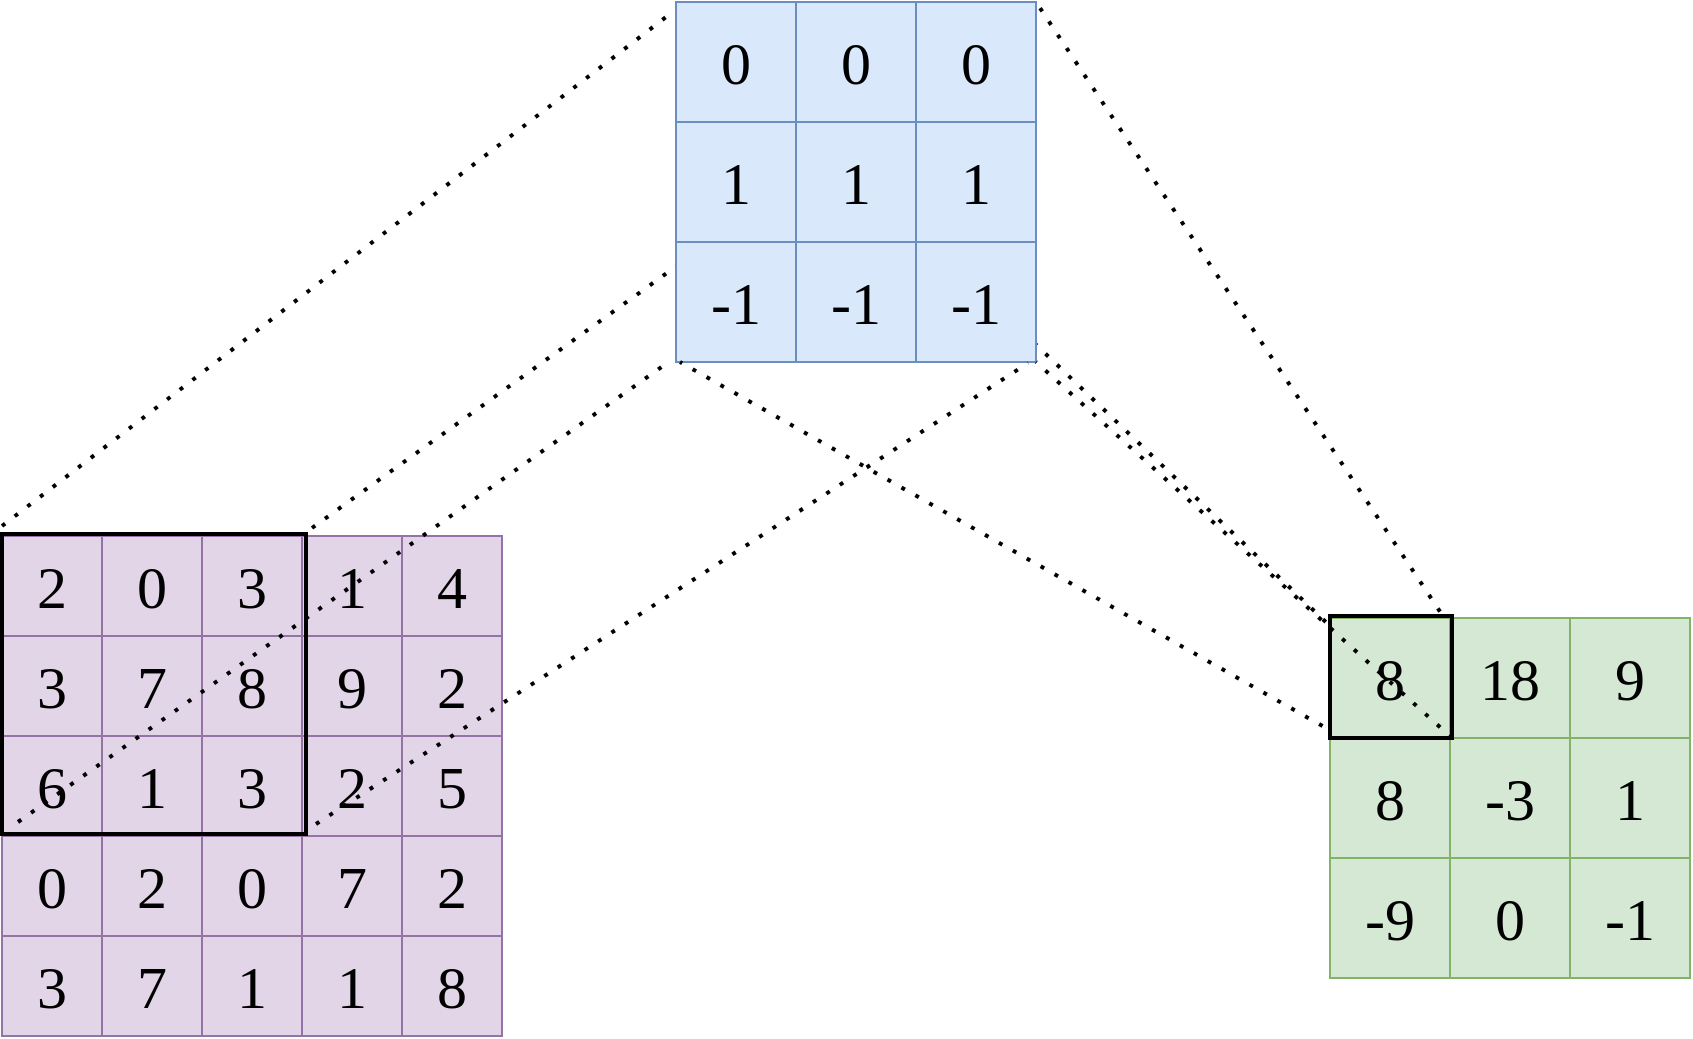 <mxfile version="23.1.5" type="github">
  <diagram name="第 1 页" id="2HOQfuyhVIam7Bouka49">
    <mxGraphModel dx="1143" dy="1552" grid="0" gridSize="10" guides="1" tooltips="1" connect="1" arrows="1" fold="1" page="0" pageScale="1" pageWidth="1169" pageHeight="827" math="0" shadow="0">
      <root>
        <mxCell id="0" />
        <mxCell id="1" parent="0" />
        <mxCell id="dSlqdOf7tPpYg_DSaTrv-101" value="" style="endArrow=none;dashed=1;html=1;dashPattern=1 3;strokeWidth=2;rounded=0;exitX=0.913;exitY=0.956;exitDx=0;exitDy=0;exitPerimeter=0;entryX=0.009;entryY=0.01;entryDx=0;entryDy=0;entryPerimeter=0;" edge="1" parent="1" source="dSlqdOf7tPpYg_DSaTrv-91" target="dSlqdOf7tPpYg_DSaTrv-77">
          <mxGeometry width="50" height="50" relative="1" as="geometry">
            <mxPoint x="757" y="-360" as="sourcePoint" />
            <mxPoint x="706" y="-441" as="targetPoint" />
          </mxGeometry>
        </mxCell>
        <mxCell id="dSlqdOf7tPpYg_DSaTrv-98" value="" style="endArrow=none;dashed=1;html=1;dashPattern=1 3;strokeWidth=2;rounded=0;entryX=0.993;entryY=0.064;entryDx=0;entryDy=0;entryPerimeter=0;" edge="1" parent="1" target="dSlqdOf7tPpYg_DSaTrv-77">
          <mxGeometry width="50" height="50" relative="1" as="geometry">
            <mxPoint x="347" y="-354" as="sourcePoint" />
            <mxPoint x="397" y="-404" as="targetPoint" />
          </mxGeometry>
        </mxCell>
        <mxCell id="dSlqdOf7tPpYg_DSaTrv-76" value="" style="shape=table;startSize=0;container=1;collapsible=0;childLayout=tableLayout;fontSize=16;fillColor=#dae8fc;strokeColor=#6c8ebf;" vertex="1" parent="1">
          <mxGeometry x="529" y="-617" width="180" height="180" as="geometry" />
        </mxCell>
        <mxCell id="dSlqdOf7tPpYg_DSaTrv-77" style="shape=tableRow;horizontal=0;startSize=0;swimlaneHead=0;swimlaneBody=0;strokeColor=inherit;top=0;left=0;bottom=0;right=0;collapsible=0;dropTarget=0;fillColor=none;points=[[0,0.5],[1,0.5]];portConstraint=eastwest;fontSize=16;" vertex="1" parent="dSlqdOf7tPpYg_DSaTrv-76">
          <mxGeometry width="180" height="60" as="geometry" />
        </mxCell>
        <mxCell id="dSlqdOf7tPpYg_DSaTrv-78" value="&lt;font face=&quot;Times New Roman&quot; style=&quot;font-size: 30px;&quot;&gt;0&lt;/font&gt;" style="shape=partialRectangle;html=1;whiteSpace=wrap;connectable=0;strokeColor=inherit;overflow=hidden;fillColor=none;top=0;left=0;bottom=0;right=0;pointerEvents=1;fontSize=16;" vertex="1" parent="dSlqdOf7tPpYg_DSaTrv-77">
          <mxGeometry width="60" height="60" as="geometry">
            <mxRectangle width="60" height="60" as="alternateBounds" />
          </mxGeometry>
        </mxCell>
        <mxCell id="dSlqdOf7tPpYg_DSaTrv-79" value="&lt;font style=&quot;font-size: 30px;&quot; face=&quot;Times New Roman&quot;&gt;0&lt;/font&gt;" style="shape=partialRectangle;html=1;whiteSpace=wrap;connectable=0;strokeColor=inherit;overflow=hidden;fillColor=none;top=0;left=0;bottom=0;right=0;pointerEvents=1;fontSize=16;" vertex="1" parent="dSlqdOf7tPpYg_DSaTrv-77">
          <mxGeometry x="60" width="60" height="60" as="geometry">
            <mxRectangle width="60" height="60" as="alternateBounds" />
          </mxGeometry>
        </mxCell>
        <mxCell id="dSlqdOf7tPpYg_DSaTrv-80" value="&lt;font style=&quot;font-size: 30px;&quot; face=&quot;Times New Roman&quot;&gt;0&lt;/font&gt;" style="shape=partialRectangle;html=1;whiteSpace=wrap;connectable=0;strokeColor=inherit;overflow=hidden;fillColor=none;top=0;left=0;bottom=0;right=0;pointerEvents=1;fontSize=16;" vertex="1" parent="dSlqdOf7tPpYg_DSaTrv-77">
          <mxGeometry x="120" width="60" height="60" as="geometry">
            <mxRectangle width="60" height="60" as="alternateBounds" />
          </mxGeometry>
        </mxCell>
        <mxCell id="dSlqdOf7tPpYg_DSaTrv-81" style="shape=tableRow;horizontal=0;startSize=0;swimlaneHead=0;swimlaneBody=0;strokeColor=inherit;top=0;left=0;bottom=0;right=0;collapsible=0;dropTarget=0;fillColor=none;points=[[0,0.5],[1,0.5]];portConstraint=eastwest;fontSize=16;" vertex="1" parent="dSlqdOf7tPpYg_DSaTrv-76">
          <mxGeometry y="60" width="180" height="60" as="geometry" />
        </mxCell>
        <mxCell id="dSlqdOf7tPpYg_DSaTrv-82" value="&lt;font style=&quot;font-size: 30px;&quot; face=&quot;Times New Roman&quot;&gt;1&lt;/font&gt;" style="shape=partialRectangle;html=1;whiteSpace=wrap;connectable=0;strokeColor=inherit;overflow=hidden;fillColor=none;top=0;left=0;bottom=0;right=0;pointerEvents=1;fontSize=16;" vertex="1" parent="dSlqdOf7tPpYg_DSaTrv-81">
          <mxGeometry width="60" height="60" as="geometry">
            <mxRectangle width="60" height="60" as="alternateBounds" />
          </mxGeometry>
        </mxCell>
        <mxCell id="dSlqdOf7tPpYg_DSaTrv-83" value="&lt;font style=&quot;font-size: 30px;&quot; face=&quot;Times New Roman&quot;&gt;1&lt;/font&gt;" style="shape=partialRectangle;html=1;whiteSpace=wrap;connectable=0;strokeColor=inherit;overflow=hidden;fillColor=none;top=0;left=0;bottom=0;right=0;pointerEvents=1;fontSize=16;" vertex="1" parent="dSlqdOf7tPpYg_DSaTrv-81">
          <mxGeometry x="60" width="60" height="60" as="geometry">
            <mxRectangle width="60" height="60" as="alternateBounds" />
          </mxGeometry>
        </mxCell>
        <mxCell id="dSlqdOf7tPpYg_DSaTrv-84" value="&lt;font style=&quot;font-size: 30px;&quot; face=&quot;Times New Roman&quot;&gt;1&lt;/font&gt;" style="shape=partialRectangle;html=1;whiteSpace=wrap;connectable=0;strokeColor=inherit;overflow=hidden;fillColor=none;top=0;left=0;bottom=0;right=0;pointerEvents=1;fontSize=16;" vertex="1" parent="dSlqdOf7tPpYg_DSaTrv-81">
          <mxGeometry x="120" width="60" height="60" as="geometry">
            <mxRectangle width="60" height="60" as="alternateBounds" />
          </mxGeometry>
        </mxCell>
        <mxCell id="dSlqdOf7tPpYg_DSaTrv-85" value="" style="shape=tableRow;horizontal=0;startSize=0;swimlaneHead=0;swimlaneBody=0;strokeColor=inherit;top=0;left=0;bottom=0;right=0;collapsible=0;dropTarget=0;fillColor=none;points=[[0,0.5],[1,0.5]];portConstraint=eastwest;fontSize=16;" vertex="1" parent="dSlqdOf7tPpYg_DSaTrv-76">
          <mxGeometry y="120" width="180" height="60" as="geometry" />
        </mxCell>
        <mxCell id="dSlqdOf7tPpYg_DSaTrv-86" value="&lt;font style=&quot;font-size: 30px;&quot; face=&quot;Times New Roman&quot;&gt;-1&lt;/font&gt;" style="shape=partialRectangle;html=1;whiteSpace=wrap;connectable=0;strokeColor=inherit;overflow=hidden;fillColor=none;top=0;left=0;bottom=0;right=0;pointerEvents=1;fontSize=16;" vertex="1" parent="dSlqdOf7tPpYg_DSaTrv-85">
          <mxGeometry width="60" height="60" as="geometry">
            <mxRectangle width="60" height="60" as="alternateBounds" />
          </mxGeometry>
        </mxCell>
        <mxCell id="dSlqdOf7tPpYg_DSaTrv-87" value="&lt;font style=&quot;font-size: 30px;&quot; face=&quot;Times New Roman&quot;&gt;-1&lt;/font&gt;" style="shape=partialRectangle;html=1;whiteSpace=wrap;connectable=0;strokeColor=inherit;overflow=hidden;fillColor=none;top=0;left=0;bottom=0;right=0;pointerEvents=1;fontSize=16;" vertex="1" parent="dSlqdOf7tPpYg_DSaTrv-85">
          <mxGeometry x="60" width="60" height="60" as="geometry">
            <mxRectangle width="60" height="60" as="alternateBounds" />
          </mxGeometry>
        </mxCell>
        <mxCell id="dSlqdOf7tPpYg_DSaTrv-88" value="&lt;font style=&quot;font-size: 30px;&quot; face=&quot;Times New Roman&quot;&gt;-1&lt;/font&gt;" style="shape=partialRectangle;html=1;whiteSpace=wrap;connectable=0;strokeColor=inherit;overflow=hidden;fillColor=none;top=0;left=0;bottom=0;right=0;pointerEvents=1;fontSize=16;" vertex="1" parent="dSlqdOf7tPpYg_DSaTrv-85">
          <mxGeometry x="120" width="60" height="60" as="geometry">
            <mxRectangle width="60" height="60" as="alternateBounds" />
          </mxGeometry>
        </mxCell>
        <mxCell id="dSlqdOf7tPpYg_DSaTrv-92" value="" style="group" vertex="1" connectable="0" parent="1">
          <mxGeometry x="856" y="-310" width="180" height="181" as="geometry" />
        </mxCell>
        <mxCell id="dSlqdOf7tPpYg_DSaTrv-45" value="" style="shape=table;startSize=0;container=1;collapsible=0;childLayout=tableLayout;fontSize=16;fillColor=#d5e8d4;strokeColor=#82b366;" vertex="1" parent="dSlqdOf7tPpYg_DSaTrv-92">
          <mxGeometry y="1" width="180" height="180" as="geometry" />
        </mxCell>
        <mxCell id="dSlqdOf7tPpYg_DSaTrv-46" style="shape=tableRow;horizontal=0;startSize=0;swimlaneHead=0;swimlaneBody=0;strokeColor=inherit;top=0;left=0;bottom=0;right=0;collapsible=0;dropTarget=0;fillColor=none;points=[[0,0.5],[1,0.5]];portConstraint=eastwest;fontSize=16;" vertex="1" parent="dSlqdOf7tPpYg_DSaTrv-45">
          <mxGeometry width="180" height="60" as="geometry" />
        </mxCell>
        <mxCell id="dSlqdOf7tPpYg_DSaTrv-47" value="&lt;font face=&quot;Times New Roman&quot; style=&quot;font-size: 30px;&quot;&gt;8&lt;/font&gt;" style="shape=partialRectangle;html=1;whiteSpace=wrap;connectable=0;strokeColor=inherit;overflow=hidden;fillColor=none;top=0;left=0;bottom=0;right=0;pointerEvents=1;fontSize=16;" vertex="1" parent="dSlqdOf7tPpYg_DSaTrv-46">
          <mxGeometry width="60" height="60" as="geometry">
            <mxRectangle width="60" height="60" as="alternateBounds" />
          </mxGeometry>
        </mxCell>
        <mxCell id="dSlqdOf7tPpYg_DSaTrv-48" value="&lt;font style=&quot;font-size: 30px;&quot; face=&quot;Times New Roman&quot;&gt;18&lt;/font&gt;" style="shape=partialRectangle;html=1;whiteSpace=wrap;connectable=0;strokeColor=inherit;overflow=hidden;fillColor=none;top=0;left=0;bottom=0;right=0;pointerEvents=1;fontSize=16;" vertex="1" parent="dSlqdOf7tPpYg_DSaTrv-46">
          <mxGeometry x="60" width="60" height="60" as="geometry">
            <mxRectangle width="60" height="60" as="alternateBounds" />
          </mxGeometry>
        </mxCell>
        <mxCell id="dSlqdOf7tPpYg_DSaTrv-49" value="&lt;font style=&quot;font-size: 30px;&quot; face=&quot;Times New Roman&quot;&gt;9&lt;/font&gt;" style="shape=partialRectangle;html=1;whiteSpace=wrap;connectable=0;strokeColor=inherit;overflow=hidden;fillColor=none;top=0;left=0;bottom=0;right=0;pointerEvents=1;fontSize=16;" vertex="1" parent="dSlqdOf7tPpYg_DSaTrv-46">
          <mxGeometry x="120" width="60" height="60" as="geometry">
            <mxRectangle width="60" height="60" as="alternateBounds" />
          </mxGeometry>
        </mxCell>
        <mxCell id="dSlqdOf7tPpYg_DSaTrv-52" style="shape=tableRow;horizontal=0;startSize=0;swimlaneHead=0;swimlaneBody=0;strokeColor=inherit;top=0;left=0;bottom=0;right=0;collapsible=0;dropTarget=0;fillColor=none;points=[[0,0.5],[1,0.5]];portConstraint=eastwest;fontSize=16;" vertex="1" parent="dSlqdOf7tPpYg_DSaTrv-45">
          <mxGeometry y="60" width="180" height="60" as="geometry" />
        </mxCell>
        <mxCell id="dSlqdOf7tPpYg_DSaTrv-53" value="&lt;font style=&quot;font-size: 30px;&quot; face=&quot;Times New Roman&quot;&gt;8&lt;/font&gt;" style="shape=partialRectangle;html=1;whiteSpace=wrap;connectable=0;strokeColor=inherit;overflow=hidden;fillColor=none;top=0;left=0;bottom=0;right=0;pointerEvents=1;fontSize=16;" vertex="1" parent="dSlqdOf7tPpYg_DSaTrv-52">
          <mxGeometry width="60" height="60" as="geometry">
            <mxRectangle width="60" height="60" as="alternateBounds" />
          </mxGeometry>
        </mxCell>
        <mxCell id="dSlqdOf7tPpYg_DSaTrv-54" value="&lt;font style=&quot;font-size: 30px;&quot; face=&quot;Times New Roman&quot;&gt;-3&lt;/font&gt;" style="shape=partialRectangle;html=1;whiteSpace=wrap;connectable=0;strokeColor=inherit;overflow=hidden;fillColor=none;top=0;left=0;bottom=0;right=0;pointerEvents=1;fontSize=16;" vertex="1" parent="dSlqdOf7tPpYg_DSaTrv-52">
          <mxGeometry x="60" width="60" height="60" as="geometry">
            <mxRectangle width="60" height="60" as="alternateBounds" />
          </mxGeometry>
        </mxCell>
        <mxCell id="dSlqdOf7tPpYg_DSaTrv-55" value="&lt;font style=&quot;font-size: 30px;&quot; face=&quot;Times New Roman&quot;&gt;1&lt;/font&gt;" style="shape=partialRectangle;html=1;whiteSpace=wrap;connectable=0;strokeColor=inherit;overflow=hidden;fillColor=none;top=0;left=0;bottom=0;right=0;pointerEvents=1;fontSize=16;" vertex="1" parent="dSlqdOf7tPpYg_DSaTrv-52">
          <mxGeometry x="120" width="60" height="60" as="geometry">
            <mxRectangle width="60" height="60" as="alternateBounds" />
          </mxGeometry>
        </mxCell>
        <mxCell id="dSlqdOf7tPpYg_DSaTrv-58" value="" style="shape=tableRow;horizontal=0;startSize=0;swimlaneHead=0;swimlaneBody=0;strokeColor=inherit;top=0;left=0;bottom=0;right=0;collapsible=0;dropTarget=0;fillColor=none;points=[[0,0.5],[1,0.5]];portConstraint=eastwest;fontSize=16;" vertex="1" parent="dSlqdOf7tPpYg_DSaTrv-45">
          <mxGeometry y="120" width="180" height="60" as="geometry" />
        </mxCell>
        <mxCell id="dSlqdOf7tPpYg_DSaTrv-59" value="&lt;font face=&quot;Times New Roman&quot; style=&quot;font-size: 30px;&quot;&gt;-9&lt;/font&gt;" style="shape=partialRectangle;html=1;whiteSpace=wrap;connectable=0;strokeColor=inherit;overflow=hidden;fillColor=none;top=0;left=0;bottom=0;right=0;pointerEvents=1;fontSize=16;" vertex="1" parent="dSlqdOf7tPpYg_DSaTrv-58">
          <mxGeometry width="60" height="60" as="geometry">
            <mxRectangle width="60" height="60" as="alternateBounds" />
          </mxGeometry>
        </mxCell>
        <mxCell id="dSlqdOf7tPpYg_DSaTrv-60" value="&lt;font style=&quot;font-size: 30px;&quot; face=&quot;Times New Roman&quot;&gt;0&lt;/font&gt;" style="shape=partialRectangle;html=1;whiteSpace=wrap;connectable=0;strokeColor=inherit;overflow=hidden;fillColor=none;top=0;left=0;bottom=0;right=0;pointerEvents=1;fontSize=16;" vertex="1" parent="dSlqdOf7tPpYg_DSaTrv-58">
          <mxGeometry x="60" width="60" height="60" as="geometry">
            <mxRectangle width="60" height="60" as="alternateBounds" />
          </mxGeometry>
        </mxCell>
        <mxCell id="dSlqdOf7tPpYg_DSaTrv-61" value="&lt;font style=&quot;font-size: 30px;&quot; face=&quot;Times New Roman&quot;&gt;-1&lt;/font&gt;" style="shape=partialRectangle;html=1;whiteSpace=wrap;connectable=0;strokeColor=inherit;overflow=hidden;fillColor=none;top=0;left=0;bottom=0;right=0;pointerEvents=1;fontSize=16;" vertex="1" parent="dSlqdOf7tPpYg_DSaTrv-58">
          <mxGeometry x="120" width="60" height="60" as="geometry">
            <mxRectangle width="60" height="60" as="alternateBounds" />
          </mxGeometry>
        </mxCell>
        <mxCell id="dSlqdOf7tPpYg_DSaTrv-91" value="" style="rounded=0;whiteSpace=wrap;html=1;fillColor=none;strokeWidth=2;" vertex="1" parent="dSlqdOf7tPpYg_DSaTrv-92">
          <mxGeometry width="61" height="61" as="geometry" />
        </mxCell>
        <mxCell id="dSlqdOf7tPpYg_DSaTrv-93" value="" style="group" vertex="1" connectable="0" parent="1">
          <mxGeometry x="192" y="-351" width="250" height="251" as="geometry" />
        </mxCell>
        <mxCell id="dSlqdOf7tPpYg_DSaTrv-7" value="" style="shape=table;startSize=0;container=1;collapsible=0;childLayout=tableLayout;fontSize=16;fillColor=#e1d5e7;strokeColor=#9673a6;" vertex="1" parent="dSlqdOf7tPpYg_DSaTrv-93">
          <mxGeometry y="1" width="250" height="250" as="geometry" />
        </mxCell>
        <mxCell id="dSlqdOf7tPpYg_DSaTrv-27" style="shape=tableRow;horizontal=0;startSize=0;swimlaneHead=0;swimlaneBody=0;strokeColor=inherit;top=0;left=0;bottom=0;right=0;collapsible=0;dropTarget=0;fillColor=none;points=[[0,0.5],[1,0.5]];portConstraint=eastwest;fontSize=16;" vertex="1" parent="dSlqdOf7tPpYg_DSaTrv-7">
          <mxGeometry width="250" height="50" as="geometry" />
        </mxCell>
        <mxCell id="dSlqdOf7tPpYg_DSaTrv-28" value="&lt;font face=&quot;Times New Roman&quot; style=&quot;font-size: 30px;&quot;&gt;2&lt;/font&gt;" style="shape=partialRectangle;html=1;whiteSpace=wrap;connectable=0;strokeColor=inherit;overflow=hidden;fillColor=none;top=0;left=0;bottom=0;right=0;pointerEvents=1;fontSize=16;" vertex="1" parent="dSlqdOf7tPpYg_DSaTrv-27">
          <mxGeometry width="50" height="50" as="geometry">
            <mxRectangle width="50" height="50" as="alternateBounds" />
          </mxGeometry>
        </mxCell>
        <mxCell id="dSlqdOf7tPpYg_DSaTrv-29" value="&lt;font style=&quot;font-size: 30px;&quot; face=&quot;Times New Roman&quot;&gt;0&lt;/font&gt;" style="shape=partialRectangle;html=1;whiteSpace=wrap;connectable=0;strokeColor=inherit;overflow=hidden;fillColor=none;top=0;left=0;bottom=0;right=0;pointerEvents=1;fontSize=16;" vertex="1" parent="dSlqdOf7tPpYg_DSaTrv-27">
          <mxGeometry x="50" width="50" height="50" as="geometry">
            <mxRectangle width="50" height="50" as="alternateBounds" />
          </mxGeometry>
        </mxCell>
        <mxCell id="dSlqdOf7tPpYg_DSaTrv-30" value="&lt;font style=&quot;font-size: 30px;&quot; face=&quot;Times New Roman&quot;&gt;3&lt;/font&gt;" style="shape=partialRectangle;html=1;whiteSpace=wrap;connectable=0;strokeColor=inherit;overflow=hidden;fillColor=none;top=0;left=0;bottom=0;right=0;pointerEvents=1;fontSize=16;" vertex="1" parent="dSlqdOf7tPpYg_DSaTrv-27">
          <mxGeometry x="100" width="50" height="50" as="geometry">
            <mxRectangle width="50" height="50" as="alternateBounds" />
          </mxGeometry>
        </mxCell>
        <mxCell id="dSlqdOf7tPpYg_DSaTrv-35" value="&lt;font style=&quot;font-size: 30px;&quot; face=&quot;Times New Roman&quot;&gt;1&lt;/font&gt;" style="shape=partialRectangle;html=1;whiteSpace=wrap;connectable=0;strokeColor=inherit;overflow=hidden;fillColor=none;top=0;left=0;bottom=0;right=0;pointerEvents=1;fontSize=16;" vertex="1" parent="dSlqdOf7tPpYg_DSaTrv-27">
          <mxGeometry x="150" width="50" height="50" as="geometry">
            <mxRectangle width="50" height="50" as="alternateBounds" />
          </mxGeometry>
        </mxCell>
        <mxCell id="dSlqdOf7tPpYg_DSaTrv-40" value="&lt;font style=&quot;font-size: 30px;&quot; face=&quot;Times New Roman&quot;&gt;4&lt;/font&gt;" style="shape=partialRectangle;html=1;whiteSpace=wrap;connectable=0;strokeColor=inherit;overflow=hidden;fillColor=none;top=0;left=0;bottom=0;right=0;pointerEvents=1;fontSize=16;" vertex="1" parent="dSlqdOf7tPpYg_DSaTrv-27">
          <mxGeometry x="200" width="50" height="50" as="geometry">
            <mxRectangle width="50" height="50" as="alternateBounds" />
          </mxGeometry>
        </mxCell>
        <mxCell id="dSlqdOf7tPpYg_DSaTrv-23" style="shape=tableRow;horizontal=0;startSize=0;swimlaneHead=0;swimlaneBody=0;strokeColor=inherit;top=0;left=0;bottom=0;right=0;collapsible=0;dropTarget=0;fillColor=none;points=[[0,0.5],[1,0.5]];portConstraint=eastwest;fontSize=16;" vertex="1" parent="dSlqdOf7tPpYg_DSaTrv-7">
          <mxGeometry y="50" width="250" height="50" as="geometry" />
        </mxCell>
        <mxCell id="dSlqdOf7tPpYg_DSaTrv-24" value="&lt;font style=&quot;font-size: 30px;&quot; face=&quot;Times New Roman&quot;&gt;3&lt;/font&gt;" style="shape=partialRectangle;html=1;whiteSpace=wrap;connectable=0;strokeColor=inherit;overflow=hidden;fillColor=none;top=0;left=0;bottom=0;right=0;pointerEvents=1;fontSize=16;" vertex="1" parent="dSlqdOf7tPpYg_DSaTrv-23">
          <mxGeometry width="50" height="50" as="geometry">
            <mxRectangle width="50" height="50" as="alternateBounds" />
          </mxGeometry>
        </mxCell>
        <mxCell id="dSlqdOf7tPpYg_DSaTrv-25" value="&lt;font style=&quot;font-size: 30px;&quot; face=&quot;Times New Roman&quot;&gt;7&lt;/font&gt;" style="shape=partialRectangle;html=1;whiteSpace=wrap;connectable=0;strokeColor=inherit;overflow=hidden;fillColor=none;top=0;left=0;bottom=0;right=0;pointerEvents=1;fontSize=16;" vertex="1" parent="dSlqdOf7tPpYg_DSaTrv-23">
          <mxGeometry x="50" width="50" height="50" as="geometry">
            <mxRectangle width="50" height="50" as="alternateBounds" />
          </mxGeometry>
        </mxCell>
        <mxCell id="dSlqdOf7tPpYg_DSaTrv-26" value="&lt;font style=&quot;font-size: 30px;&quot; face=&quot;Times New Roman&quot;&gt;8&lt;/font&gt;" style="shape=partialRectangle;html=1;whiteSpace=wrap;connectable=0;strokeColor=inherit;overflow=hidden;fillColor=none;top=0;left=0;bottom=0;right=0;pointerEvents=1;fontSize=16;" vertex="1" parent="dSlqdOf7tPpYg_DSaTrv-23">
          <mxGeometry x="100" width="50" height="50" as="geometry">
            <mxRectangle width="50" height="50" as="alternateBounds" />
          </mxGeometry>
        </mxCell>
        <mxCell id="dSlqdOf7tPpYg_DSaTrv-36" value="&lt;font style=&quot;font-size: 30px;&quot; face=&quot;Times New Roman&quot;&gt;9&lt;/font&gt;" style="shape=partialRectangle;html=1;whiteSpace=wrap;connectable=0;strokeColor=inherit;overflow=hidden;fillColor=none;top=0;left=0;bottom=0;right=0;pointerEvents=1;fontSize=16;" vertex="1" parent="dSlqdOf7tPpYg_DSaTrv-23">
          <mxGeometry x="150" width="50" height="50" as="geometry">
            <mxRectangle width="50" height="50" as="alternateBounds" />
          </mxGeometry>
        </mxCell>
        <mxCell id="dSlqdOf7tPpYg_DSaTrv-41" value="&lt;font style=&quot;font-size: 30px;&quot; face=&quot;Times New Roman&quot;&gt;2&lt;/font&gt;" style="shape=partialRectangle;html=1;whiteSpace=wrap;connectable=0;strokeColor=inherit;overflow=hidden;fillColor=none;top=0;left=0;bottom=0;right=0;pointerEvents=1;fontSize=16;" vertex="1" parent="dSlqdOf7tPpYg_DSaTrv-23">
          <mxGeometry x="200" width="50" height="50" as="geometry">
            <mxRectangle width="50" height="50" as="alternateBounds" />
          </mxGeometry>
        </mxCell>
        <mxCell id="dSlqdOf7tPpYg_DSaTrv-8" value="" style="shape=tableRow;horizontal=0;startSize=0;swimlaneHead=0;swimlaneBody=0;strokeColor=inherit;top=0;left=0;bottom=0;right=0;collapsible=0;dropTarget=0;fillColor=none;points=[[0,0.5],[1,0.5]];portConstraint=eastwest;fontSize=16;" vertex="1" parent="dSlqdOf7tPpYg_DSaTrv-7">
          <mxGeometry y="100" width="250" height="50" as="geometry" />
        </mxCell>
        <mxCell id="dSlqdOf7tPpYg_DSaTrv-20" value="&lt;font style=&quot;font-size: 30px;&quot; face=&quot;Times New Roman&quot;&gt;6&lt;/font&gt;" style="shape=partialRectangle;html=1;whiteSpace=wrap;connectable=0;strokeColor=inherit;overflow=hidden;fillColor=none;top=0;left=0;bottom=0;right=0;pointerEvents=1;fontSize=16;" vertex="1" parent="dSlqdOf7tPpYg_DSaTrv-8">
          <mxGeometry width="50" height="50" as="geometry">
            <mxRectangle width="50" height="50" as="alternateBounds" />
          </mxGeometry>
        </mxCell>
        <mxCell id="dSlqdOf7tPpYg_DSaTrv-9" value="&lt;font face=&quot;Times New Roman&quot; style=&quot;font-size: 30px;&quot;&gt;1&lt;/font&gt;" style="shape=partialRectangle;html=1;whiteSpace=wrap;connectable=0;strokeColor=inherit;overflow=hidden;fillColor=none;top=0;left=0;bottom=0;right=0;pointerEvents=1;fontSize=16;" vertex="1" parent="dSlqdOf7tPpYg_DSaTrv-8">
          <mxGeometry x="50" width="50" height="50" as="geometry">
            <mxRectangle width="50" height="50" as="alternateBounds" />
          </mxGeometry>
        </mxCell>
        <mxCell id="dSlqdOf7tPpYg_DSaTrv-10" value="&lt;font style=&quot;font-size: 30px;&quot; face=&quot;Times New Roman&quot;&gt;3&lt;/font&gt;" style="shape=partialRectangle;html=1;whiteSpace=wrap;connectable=0;strokeColor=inherit;overflow=hidden;fillColor=none;top=0;left=0;bottom=0;right=0;pointerEvents=1;fontSize=16;" vertex="1" parent="dSlqdOf7tPpYg_DSaTrv-8">
          <mxGeometry x="100" width="50" height="50" as="geometry">
            <mxRectangle width="50" height="50" as="alternateBounds" />
          </mxGeometry>
        </mxCell>
        <mxCell id="dSlqdOf7tPpYg_DSaTrv-37" value="&lt;font style=&quot;font-size: 30px;&quot; face=&quot;Times New Roman&quot;&gt;2&lt;/font&gt;" style="shape=partialRectangle;html=1;whiteSpace=wrap;connectable=0;strokeColor=inherit;overflow=hidden;fillColor=none;top=0;left=0;bottom=0;right=0;pointerEvents=1;fontSize=16;" vertex="1" parent="dSlqdOf7tPpYg_DSaTrv-8">
          <mxGeometry x="150" width="50" height="50" as="geometry">
            <mxRectangle width="50" height="50" as="alternateBounds" />
          </mxGeometry>
        </mxCell>
        <mxCell id="dSlqdOf7tPpYg_DSaTrv-42" value="&lt;font style=&quot;font-size: 30px;&quot; face=&quot;Times New Roman&quot;&gt;5&lt;/font&gt;" style="shape=partialRectangle;html=1;whiteSpace=wrap;connectable=0;strokeColor=inherit;overflow=hidden;fillColor=none;top=0;left=0;bottom=0;right=0;pointerEvents=1;fontSize=16;" vertex="1" parent="dSlqdOf7tPpYg_DSaTrv-8">
          <mxGeometry x="200" width="50" height="50" as="geometry">
            <mxRectangle width="50" height="50" as="alternateBounds" />
          </mxGeometry>
        </mxCell>
        <mxCell id="dSlqdOf7tPpYg_DSaTrv-12" value="" style="shape=tableRow;horizontal=0;startSize=0;swimlaneHead=0;swimlaneBody=0;strokeColor=inherit;top=0;left=0;bottom=0;right=0;collapsible=0;dropTarget=0;fillColor=none;points=[[0,0.5],[1,0.5]];portConstraint=eastwest;fontSize=16;" vertex="1" parent="dSlqdOf7tPpYg_DSaTrv-7">
          <mxGeometry y="150" width="250" height="50" as="geometry" />
        </mxCell>
        <mxCell id="dSlqdOf7tPpYg_DSaTrv-21" value="&lt;font style=&quot;font-size: 30px;&quot; face=&quot;Times New Roman&quot;&gt;0&lt;/font&gt;" style="shape=partialRectangle;html=1;whiteSpace=wrap;connectable=0;strokeColor=inherit;overflow=hidden;fillColor=none;top=0;left=0;bottom=0;right=0;pointerEvents=1;fontSize=16;" vertex="1" parent="dSlqdOf7tPpYg_DSaTrv-12">
          <mxGeometry width="50" height="50" as="geometry">
            <mxRectangle width="50" height="50" as="alternateBounds" />
          </mxGeometry>
        </mxCell>
        <mxCell id="dSlqdOf7tPpYg_DSaTrv-13" value="&lt;font style=&quot;font-size: 30px;&quot; face=&quot;Times New Roman&quot;&gt;2&lt;/font&gt;" style="shape=partialRectangle;html=1;whiteSpace=wrap;connectable=0;strokeColor=inherit;overflow=hidden;fillColor=none;top=0;left=0;bottom=0;right=0;pointerEvents=1;fontSize=16;" vertex="1" parent="dSlqdOf7tPpYg_DSaTrv-12">
          <mxGeometry x="50" width="50" height="50" as="geometry">
            <mxRectangle width="50" height="50" as="alternateBounds" />
          </mxGeometry>
        </mxCell>
        <mxCell id="dSlqdOf7tPpYg_DSaTrv-14" value="&lt;font style=&quot;font-size: 30px;&quot; face=&quot;Times New Roman&quot;&gt;0&lt;/font&gt;" style="shape=partialRectangle;html=1;whiteSpace=wrap;connectable=0;strokeColor=inherit;overflow=hidden;fillColor=none;top=0;left=0;bottom=0;right=0;pointerEvents=1;fontSize=16;" vertex="1" parent="dSlqdOf7tPpYg_DSaTrv-12">
          <mxGeometry x="100" width="50" height="50" as="geometry">
            <mxRectangle width="50" height="50" as="alternateBounds" />
          </mxGeometry>
        </mxCell>
        <mxCell id="dSlqdOf7tPpYg_DSaTrv-38" value="&lt;font style=&quot;font-size: 30px;&quot; face=&quot;Times New Roman&quot;&gt;7&lt;/font&gt;" style="shape=partialRectangle;html=1;whiteSpace=wrap;connectable=0;strokeColor=inherit;overflow=hidden;fillColor=none;top=0;left=0;bottom=0;right=0;pointerEvents=1;fontSize=16;" vertex="1" parent="dSlqdOf7tPpYg_DSaTrv-12">
          <mxGeometry x="150" width="50" height="50" as="geometry">
            <mxRectangle width="50" height="50" as="alternateBounds" />
          </mxGeometry>
        </mxCell>
        <mxCell id="dSlqdOf7tPpYg_DSaTrv-43" value="&lt;font style=&quot;font-size: 30px;&quot; face=&quot;Times New Roman&quot;&gt;2&lt;/font&gt;" style="shape=partialRectangle;html=1;whiteSpace=wrap;connectable=0;strokeColor=inherit;overflow=hidden;fillColor=none;top=0;left=0;bottom=0;right=0;pointerEvents=1;fontSize=16;" vertex="1" parent="dSlqdOf7tPpYg_DSaTrv-12">
          <mxGeometry x="200" width="50" height="50" as="geometry">
            <mxRectangle width="50" height="50" as="alternateBounds" />
          </mxGeometry>
        </mxCell>
        <mxCell id="dSlqdOf7tPpYg_DSaTrv-16" value="" style="shape=tableRow;horizontal=0;startSize=0;swimlaneHead=0;swimlaneBody=0;strokeColor=inherit;top=0;left=0;bottom=0;right=0;collapsible=0;dropTarget=0;fillColor=none;points=[[0,0.5],[1,0.5]];portConstraint=eastwest;fontSize=16;" vertex="1" parent="dSlqdOf7tPpYg_DSaTrv-7">
          <mxGeometry y="200" width="250" height="50" as="geometry" />
        </mxCell>
        <mxCell id="dSlqdOf7tPpYg_DSaTrv-22" value="&lt;font style=&quot;font-size: 30px;&quot; face=&quot;Times New Roman&quot;&gt;3&lt;/font&gt;" style="shape=partialRectangle;html=1;whiteSpace=wrap;connectable=0;strokeColor=inherit;overflow=hidden;fillColor=none;top=0;left=0;bottom=0;right=0;pointerEvents=1;fontSize=16;" vertex="1" parent="dSlqdOf7tPpYg_DSaTrv-16">
          <mxGeometry width="50" height="50" as="geometry">
            <mxRectangle width="50" height="50" as="alternateBounds" />
          </mxGeometry>
        </mxCell>
        <mxCell id="dSlqdOf7tPpYg_DSaTrv-17" value="&lt;font style=&quot;font-size: 30px;&quot; face=&quot;Times New Roman&quot;&gt;7&lt;/font&gt;" style="shape=partialRectangle;html=1;whiteSpace=wrap;connectable=0;strokeColor=inherit;overflow=hidden;fillColor=none;top=0;left=0;bottom=0;right=0;pointerEvents=1;fontSize=16;" vertex="1" parent="dSlqdOf7tPpYg_DSaTrv-16">
          <mxGeometry x="50" width="50" height="50" as="geometry">
            <mxRectangle width="50" height="50" as="alternateBounds" />
          </mxGeometry>
        </mxCell>
        <mxCell id="dSlqdOf7tPpYg_DSaTrv-18" value="&lt;font style=&quot;font-size: 30px;&quot; face=&quot;Times New Roman&quot;&gt;1&lt;/font&gt;" style="shape=partialRectangle;html=1;whiteSpace=wrap;connectable=0;strokeColor=inherit;overflow=hidden;fillColor=none;top=0;left=0;bottom=0;right=0;pointerEvents=1;fontSize=16;" vertex="1" parent="dSlqdOf7tPpYg_DSaTrv-16">
          <mxGeometry x="100" width="50" height="50" as="geometry">
            <mxRectangle width="50" height="50" as="alternateBounds" />
          </mxGeometry>
        </mxCell>
        <mxCell id="dSlqdOf7tPpYg_DSaTrv-39" value="&lt;font style=&quot;font-size: 30px;&quot; face=&quot;Times New Roman&quot;&gt;1&lt;/font&gt;" style="shape=partialRectangle;html=1;whiteSpace=wrap;connectable=0;strokeColor=inherit;overflow=hidden;fillColor=none;top=0;left=0;bottom=0;right=0;pointerEvents=1;fontSize=16;" vertex="1" parent="dSlqdOf7tPpYg_DSaTrv-16">
          <mxGeometry x="150" width="50" height="50" as="geometry">
            <mxRectangle width="50" height="50" as="alternateBounds" />
          </mxGeometry>
        </mxCell>
        <mxCell id="dSlqdOf7tPpYg_DSaTrv-44" value="&lt;font style=&quot;font-size: 30px;&quot; face=&quot;Times New Roman&quot;&gt;8&lt;/font&gt;" style="shape=partialRectangle;html=1;whiteSpace=wrap;connectable=0;strokeColor=inherit;overflow=hidden;fillColor=none;top=0;left=0;bottom=0;right=0;pointerEvents=1;fontSize=16;" vertex="1" parent="dSlqdOf7tPpYg_DSaTrv-16">
          <mxGeometry x="200" width="50" height="50" as="geometry">
            <mxRectangle width="50" height="50" as="alternateBounds" />
          </mxGeometry>
        </mxCell>
        <mxCell id="dSlqdOf7tPpYg_DSaTrv-90" value="" style="rounded=0;whiteSpace=wrap;html=1;fillColor=none;strokeWidth=2;" vertex="1" parent="dSlqdOf7tPpYg_DSaTrv-93">
          <mxGeometry width="152" height="150" as="geometry" />
        </mxCell>
        <mxCell id="dSlqdOf7tPpYg_DSaTrv-99" value="" style="endArrow=none;dashed=1;html=1;dashPattern=1 3;strokeWidth=2;rounded=0;entryX=-0.017;entryY=0.992;entryDx=0;entryDy=0;entryPerimeter=0;" edge="1" parent="dSlqdOf7tPpYg_DSaTrv-93" target="dSlqdOf7tPpYg_DSaTrv-85">
          <mxGeometry width="50" height="50" relative="1" as="geometry">
            <mxPoint x="8" y="144" as="sourcePoint" />
            <mxPoint x="58" y="94" as="targetPoint" />
          </mxGeometry>
        </mxCell>
        <mxCell id="dSlqdOf7tPpYg_DSaTrv-100" value="" style="endArrow=none;dashed=1;html=1;dashPattern=1 3;strokeWidth=2;rounded=0;entryX=0.978;entryY=1.008;entryDx=0;entryDy=0;entryPerimeter=0;" edge="1" parent="dSlqdOf7tPpYg_DSaTrv-93" target="dSlqdOf7tPpYg_DSaTrv-85">
          <mxGeometry width="50" height="50" relative="1" as="geometry">
            <mxPoint x="157" y="145" as="sourcePoint" />
            <mxPoint x="207" y="95" as="targetPoint" />
          </mxGeometry>
        </mxCell>
        <mxCell id="dSlqdOf7tPpYg_DSaTrv-94" value="" style="endArrow=none;dashed=1;html=1;dashPattern=1 3;strokeWidth=2;rounded=0;entryX=-0.004;entryY=0.071;entryDx=0;entryDy=0;entryPerimeter=0;" edge="1" parent="1" target="dSlqdOf7tPpYg_DSaTrv-77">
          <mxGeometry width="50" height="50" relative="1" as="geometry">
            <mxPoint x="192" y="-355" as="sourcePoint" />
            <mxPoint x="529" y="-618" as="targetPoint" />
          </mxGeometry>
        </mxCell>
        <mxCell id="dSlqdOf7tPpYg_DSaTrv-102" value="" style="endArrow=none;dashed=1;html=1;dashPattern=1 3;strokeWidth=2;rounded=0;exitX=0.902;exitY=-0.036;exitDx=0;exitDy=0;exitPerimeter=0;" edge="1" parent="1" source="dSlqdOf7tPpYg_DSaTrv-91">
          <mxGeometry width="50" height="50" relative="1" as="geometry">
            <mxPoint x="821" y="-443" as="sourcePoint" />
            <mxPoint x="709" y="-617" as="targetPoint" />
          </mxGeometry>
        </mxCell>
        <mxCell id="dSlqdOf7tPpYg_DSaTrv-103" value="" style="endArrow=none;dashed=1;html=1;dashPattern=1 3;strokeWidth=2;rounded=0;exitX=-0.061;exitY=0.902;exitDx=0;exitDy=0;exitPerimeter=0;" edge="1" parent="1" source="dSlqdOf7tPpYg_DSaTrv-91">
          <mxGeometry width="50" height="50" relative="1" as="geometry">
            <mxPoint x="632" y="-287" as="sourcePoint" />
            <mxPoint x="531" y="-437" as="targetPoint" />
          </mxGeometry>
        </mxCell>
        <mxCell id="dSlqdOf7tPpYg_DSaTrv-104" value="" style="endArrow=none;dashed=1;html=1;dashPattern=1 3;strokeWidth=2;rounded=0;exitX=1;exitY=1;exitDx=0;exitDy=0;" edge="1" parent="1" source="dSlqdOf7tPpYg_DSaTrv-91">
          <mxGeometry width="50" height="50" relative="1" as="geometry">
            <mxPoint x="742" y="-381" as="sourcePoint" />
            <mxPoint x="709" y="-437" as="targetPoint" />
          </mxGeometry>
        </mxCell>
      </root>
    </mxGraphModel>
  </diagram>
</mxfile>

